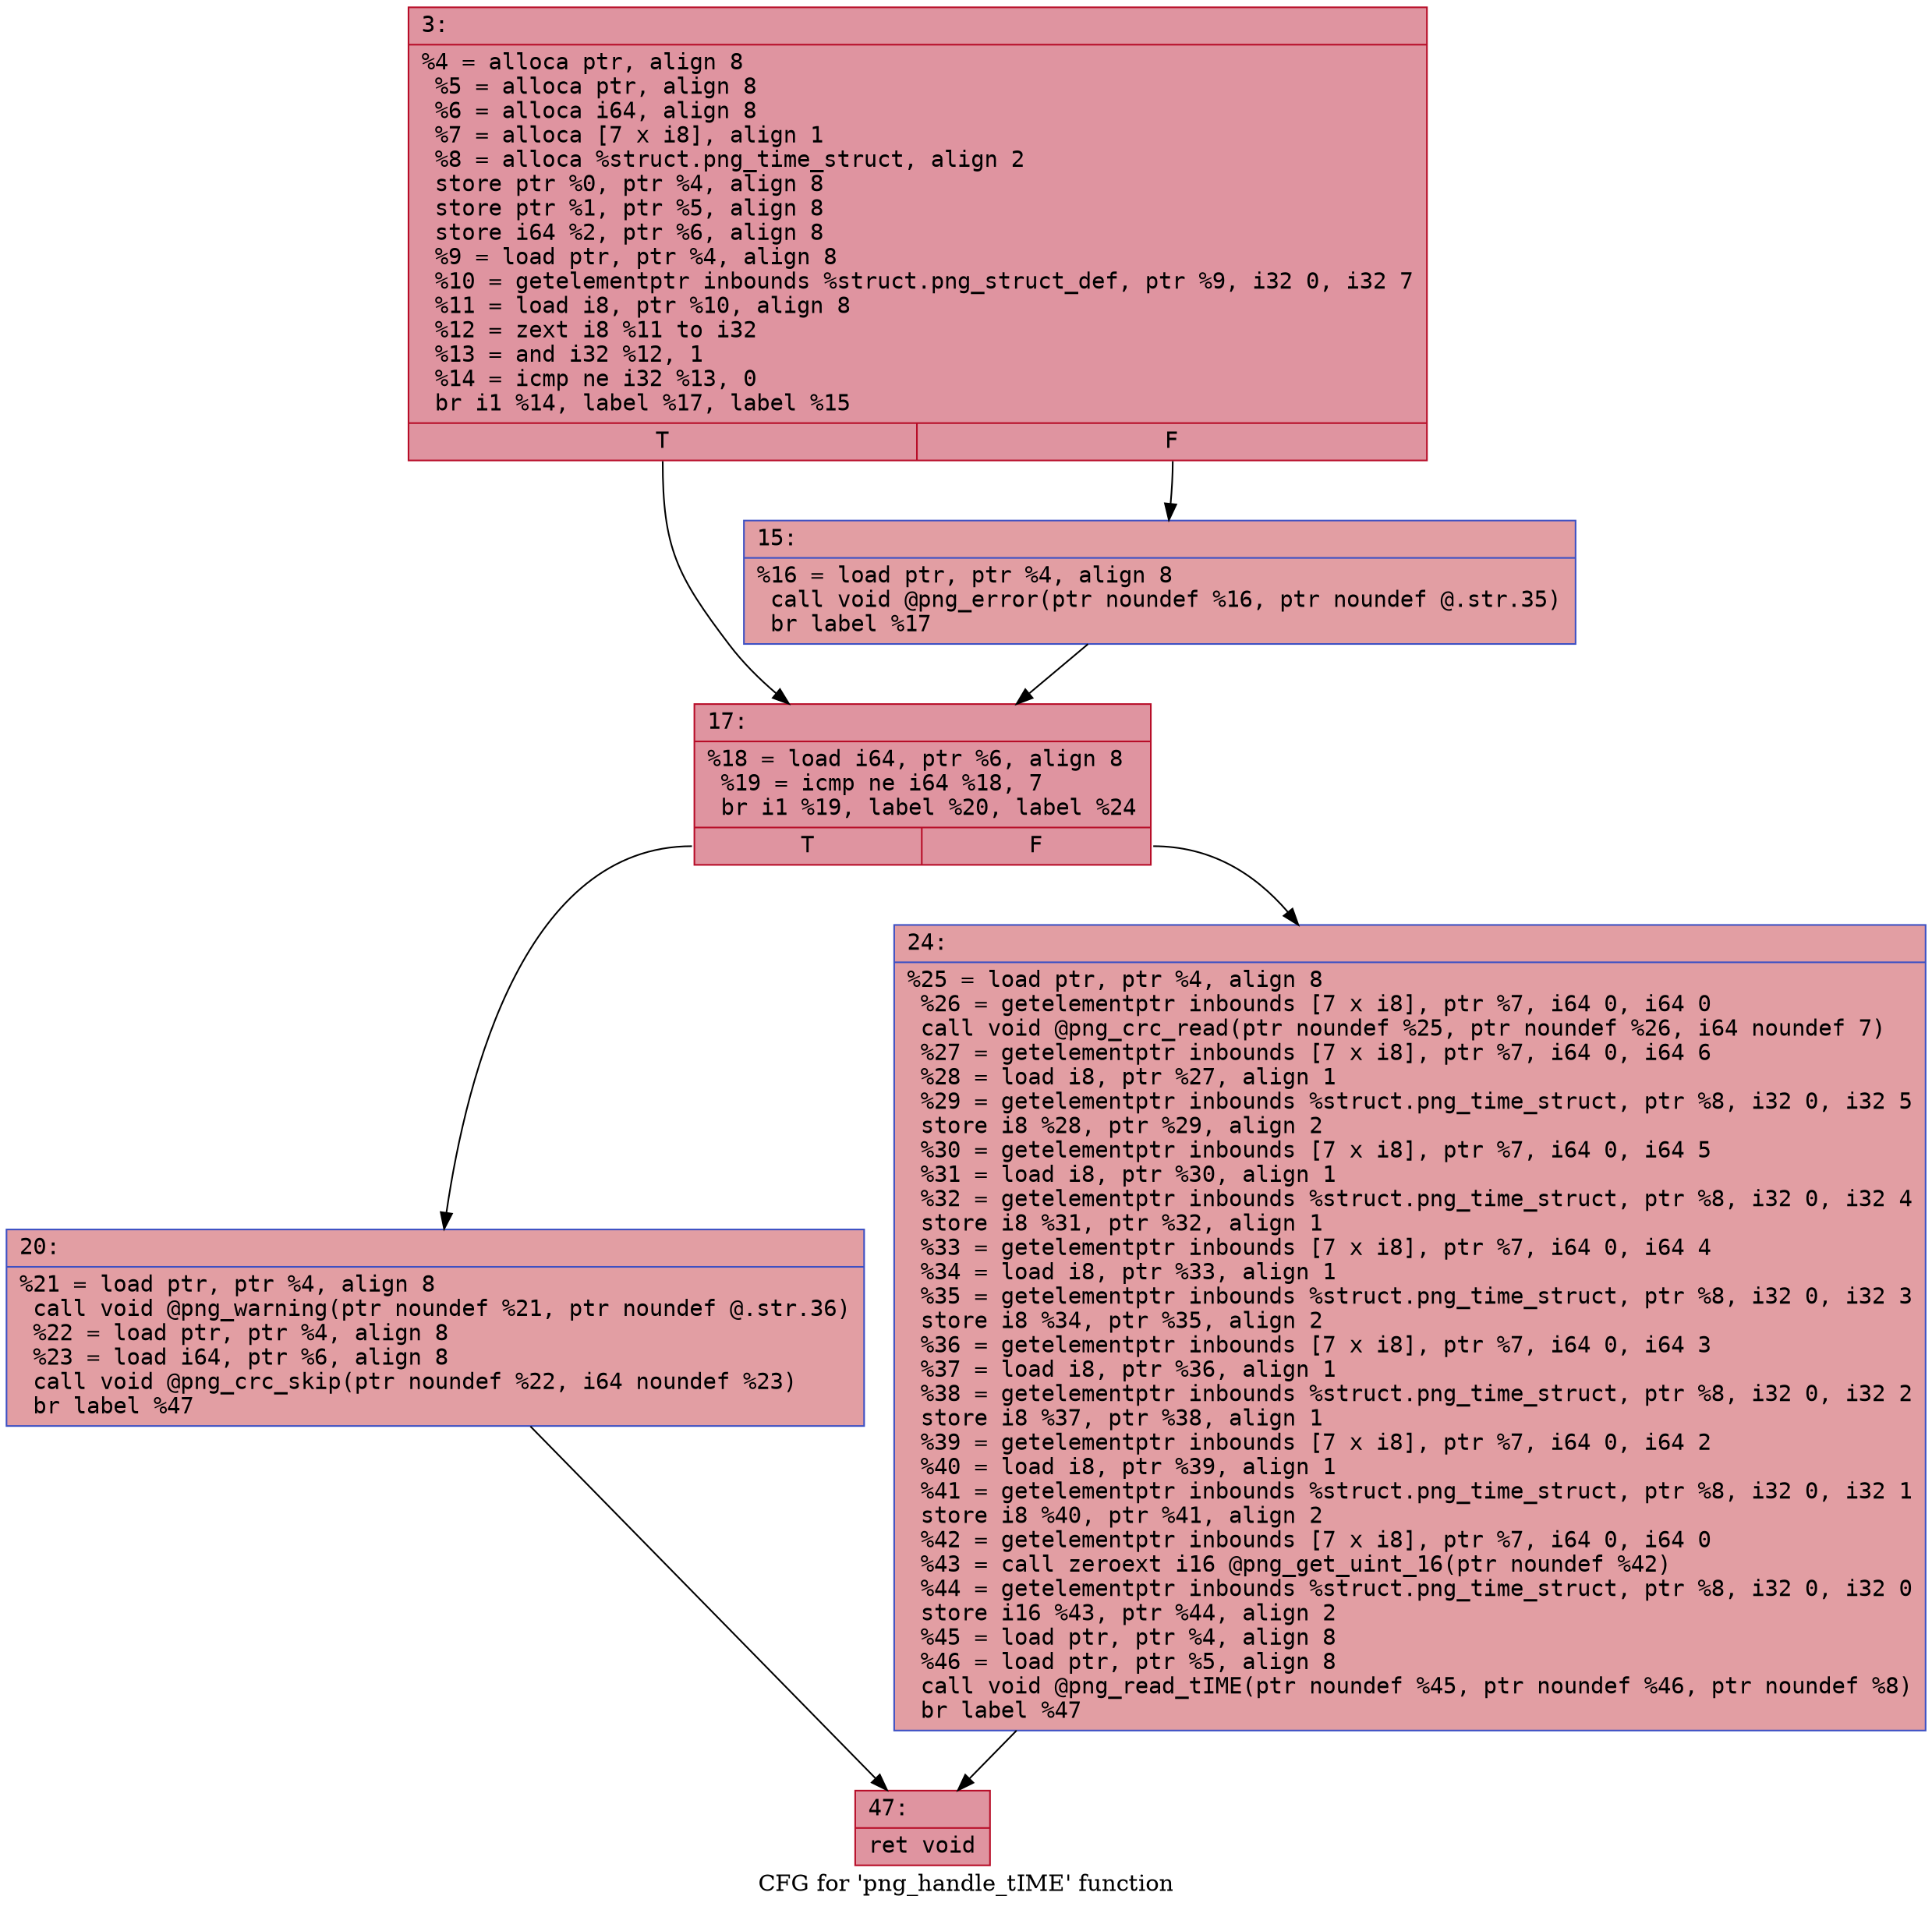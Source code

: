 digraph "CFG for 'png_handle_tIME' function" {
	label="CFG for 'png_handle_tIME' function";

	Node0x600001f7d9f0 [shape=record,color="#b70d28ff", style=filled, fillcolor="#b70d2870" fontname="Courier",label="{3:\l|  %4 = alloca ptr, align 8\l  %5 = alloca ptr, align 8\l  %6 = alloca i64, align 8\l  %7 = alloca [7 x i8], align 1\l  %8 = alloca %struct.png_time_struct, align 2\l  store ptr %0, ptr %4, align 8\l  store ptr %1, ptr %5, align 8\l  store i64 %2, ptr %6, align 8\l  %9 = load ptr, ptr %4, align 8\l  %10 = getelementptr inbounds %struct.png_struct_def, ptr %9, i32 0, i32 7\l  %11 = load i8, ptr %10, align 8\l  %12 = zext i8 %11 to i32\l  %13 = and i32 %12, 1\l  %14 = icmp ne i32 %13, 0\l  br i1 %14, label %17, label %15\l|{<s0>T|<s1>F}}"];
	Node0x600001f7d9f0:s0 -> Node0x600001f7da90[tooltip="3 -> 17\nProbability 50.00%" ];
	Node0x600001f7d9f0:s1 -> Node0x600001f7da40[tooltip="3 -> 15\nProbability 50.00%" ];
	Node0x600001f7da40 [shape=record,color="#3d50c3ff", style=filled, fillcolor="#be242e70" fontname="Courier",label="{15:\l|  %16 = load ptr, ptr %4, align 8\l  call void @png_error(ptr noundef %16, ptr noundef @.str.35)\l  br label %17\l}"];
	Node0x600001f7da40 -> Node0x600001f7da90[tooltip="15 -> 17\nProbability 100.00%" ];
	Node0x600001f7da90 [shape=record,color="#b70d28ff", style=filled, fillcolor="#b70d2870" fontname="Courier",label="{17:\l|  %18 = load i64, ptr %6, align 8\l  %19 = icmp ne i64 %18, 7\l  br i1 %19, label %20, label %24\l|{<s0>T|<s1>F}}"];
	Node0x600001f7da90:s0 -> Node0x600001f7dae0[tooltip="17 -> 20\nProbability 50.00%" ];
	Node0x600001f7da90:s1 -> Node0x600001f7db30[tooltip="17 -> 24\nProbability 50.00%" ];
	Node0x600001f7dae0 [shape=record,color="#3d50c3ff", style=filled, fillcolor="#be242e70" fontname="Courier",label="{20:\l|  %21 = load ptr, ptr %4, align 8\l  call void @png_warning(ptr noundef %21, ptr noundef @.str.36)\l  %22 = load ptr, ptr %4, align 8\l  %23 = load i64, ptr %6, align 8\l  call void @png_crc_skip(ptr noundef %22, i64 noundef %23)\l  br label %47\l}"];
	Node0x600001f7dae0 -> Node0x600001f7db80[tooltip="20 -> 47\nProbability 100.00%" ];
	Node0x600001f7db30 [shape=record,color="#3d50c3ff", style=filled, fillcolor="#be242e70" fontname="Courier",label="{24:\l|  %25 = load ptr, ptr %4, align 8\l  %26 = getelementptr inbounds [7 x i8], ptr %7, i64 0, i64 0\l  call void @png_crc_read(ptr noundef %25, ptr noundef %26, i64 noundef 7)\l  %27 = getelementptr inbounds [7 x i8], ptr %7, i64 0, i64 6\l  %28 = load i8, ptr %27, align 1\l  %29 = getelementptr inbounds %struct.png_time_struct, ptr %8, i32 0, i32 5\l  store i8 %28, ptr %29, align 2\l  %30 = getelementptr inbounds [7 x i8], ptr %7, i64 0, i64 5\l  %31 = load i8, ptr %30, align 1\l  %32 = getelementptr inbounds %struct.png_time_struct, ptr %8, i32 0, i32 4\l  store i8 %31, ptr %32, align 1\l  %33 = getelementptr inbounds [7 x i8], ptr %7, i64 0, i64 4\l  %34 = load i8, ptr %33, align 1\l  %35 = getelementptr inbounds %struct.png_time_struct, ptr %8, i32 0, i32 3\l  store i8 %34, ptr %35, align 2\l  %36 = getelementptr inbounds [7 x i8], ptr %7, i64 0, i64 3\l  %37 = load i8, ptr %36, align 1\l  %38 = getelementptr inbounds %struct.png_time_struct, ptr %8, i32 0, i32 2\l  store i8 %37, ptr %38, align 1\l  %39 = getelementptr inbounds [7 x i8], ptr %7, i64 0, i64 2\l  %40 = load i8, ptr %39, align 1\l  %41 = getelementptr inbounds %struct.png_time_struct, ptr %8, i32 0, i32 1\l  store i8 %40, ptr %41, align 2\l  %42 = getelementptr inbounds [7 x i8], ptr %7, i64 0, i64 0\l  %43 = call zeroext i16 @png_get_uint_16(ptr noundef %42)\l  %44 = getelementptr inbounds %struct.png_time_struct, ptr %8, i32 0, i32 0\l  store i16 %43, ptr %44, align 2\l  %45 = load ptr, ptr %4, align 8\l  %46 = load ptr, ptr %5, align 8\l  call void @png_read_tIME(ptr noundef %45, ptr noundef %46, ptr noundef %8)\l  br label %47\l}"];
	Node0x600001f7db30 -> Node0x600001f7db80[tooltip="24 -> 47\nProbability 100.00%" ];
	Node0x600001f7db80 [shape=record,color="#b70d28ff", style=filled, fillcolor="#b70d2870" fontname="Courier",label="{47:\l|  ret void\l}"];
}
